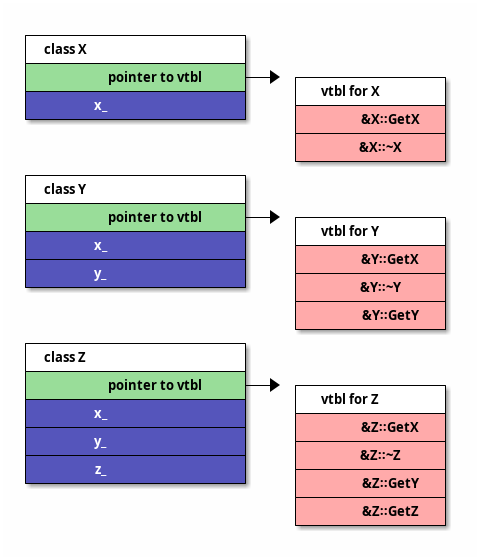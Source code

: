 @startditaa -E

+---------------------+
|class X              |
+---------------------+
|cGRE pointer to vtbl +--> +--------------+
+---------------------+    |vtbl for X    |
|cBLU  x_             |    +--------------+
+---------------------+    |cPNK &X꞉꞉GetX | 
                           +--------------+
                           |cPNK &X꞉꞉~X   | 
                           +--------------+

+---------------------+
|class Y              |
+---------------------+
|cGRE pointer to vtbl +--> +--------------+
+---------------------+    |vtbl for Y    |
|cBLU  x_             |    +--------------+
+---------------------+    |cPNK &Y꞉꞉GetX | 
|cBLU  y_             |    +--------------+
+---------------------+    |cPNK &Y꞉꞉~Y   | 
                           +--------------+
                           |cPNK &Y꞉꞉GetY | 
                           +--------------+

+---------------------+
|class Z              |
+---------------------+
|cGRE pointer to vtbl +--> +--------------+
+---------------------+    |vtbl for Z    |
|cBLU  x_             |    +--------------+
+---------------------+    |cPNK &Z꞉꞉GetX | 
|cBLU  y_             |    +--------------+
+---------------------+    |cPNK &Z꞉꞉~Z   | 
|cBLU  z_             |    +--------------+
+---------------------+    |cPNK &Z꞉꞉GetY | 
                           +--------------+
                           |cPNK &Z꞉꞉GetZ | 
                           +--------------+

@endditaa
# ファイルエンコーディング utf-8
